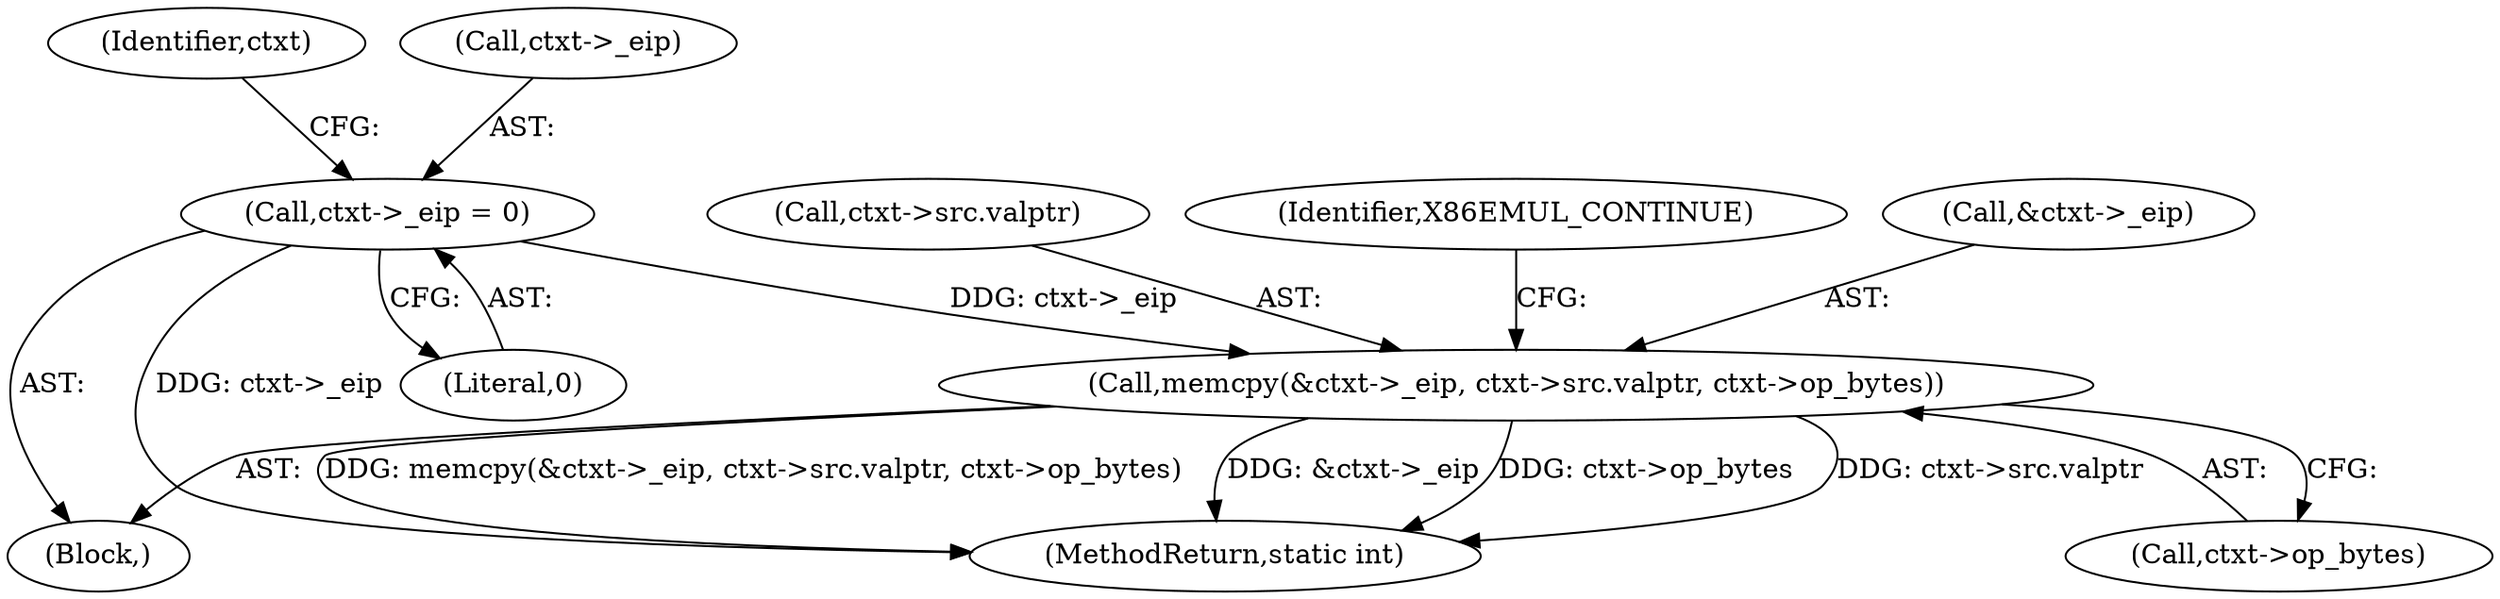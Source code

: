 digraph "1_linux_d1442d85cc30ea75f7d399474ca738e0bc96f715_1@API" {
"1000135" [label="(Call,memcpy(&ctxt->_eip, ctxt->src.valptr, ctxt->op_bytes))"];
"1000130" [label="(Call,ctxt->_eip = 0)"];
"1000150" [label="(MethodReturn,static int)"];
"1000102" [label="(Block,)"];
"1000138" [label="(Identifier,ctxt)"];
"1000134" [label="(Literal,0)"];
"1000149" [label="(Identifier,X86EMUL_CONTINUE)"];
"1000131" [label="(Call,ctxt->_eip)"];
"1000135" [label="(Call,memcpy(&ctxt->_eip, ctxt->src.valptr, ctxt->op_bytes))"];
"1000136" [label="(Call,&ctxt->_eip)"];
"1000130" [label="(Call,ctxt->_eip = 0)"];
"1000145" [label="(Call,ctxt->op_bytes)"];
"1000140" [label="(Call,ctxt->src.valptr)"];
"1000135" -> "1000102"  [label="AST: "];
"1000135" -> "1000145"  [label="CFG: "];
"1000136" -> "1000135"  [label="AST: "];
"1000140" -> "1000135"  [label="AST: "];
"1000145" -> "1000135"  [label="AST: "];
"1000149" -> "1000135"  [label="CFG: "];
"1000135" -> "1000150"  [label="DDG: ctxt->src.valptr"];
"1000135" -> "1000150"  [label="DDG: memcpy(&ctxt->_eip, ctxt->src.valptr, ctxt->op_bytes)"];
"1000135" -> "1000150"  [label="DDG: &ctxt->_eip"];
"1000135" -> "1000150"  [label="DDG: ctxt->op_bytes"];
"1000130" -> "1000135"  [label="DDG: ctxt->_eip"];
"1000130" -> "1000102"  [label="AST: "];
"1000130" -> "1000134"  [label="CFG: "];
"1000131" -> "1000130"  [label="AST: "];
"1000134" -> "1000130"  [label="AST: "];
"1000138" -> "1000130"  [label="CFG: "];
"1000130" -> "1000150"  [label="DDG: ctxt->_eip"];
}
